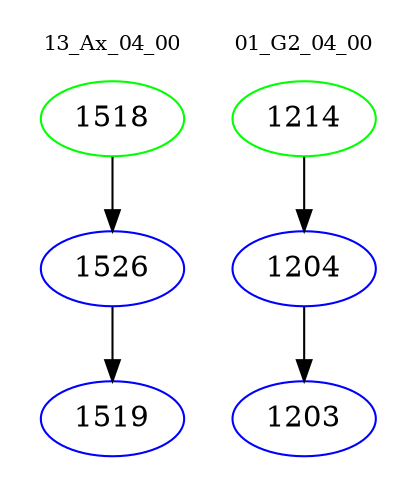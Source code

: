 digraph{
subgraph cluster_0 {
color = white
label = "13_Ax_04_00";
fontsize=10;
T0_1518 [label="1518", color="green"]
T0_1518 -> T0_1526 [color="black"]
T0_1526 [label="1526", color="blue"]
T0_1526 -> T0_1519 [color="black"]
T0_1519 [label="1519", color="blue"]
}
subgraph cluster_1 {
color = white
label = "01_G2_04_00";
fontsize=10;
T1_1214 [label="1214", color="green"]
T1_1214 -> T1_1204 [color="black"]
T1_1204 [label="1204", color="blue"]
T1_1204 -> T1_1203 [color="black"]
T1_1203 [label="1203", color="blue"]
}
}
